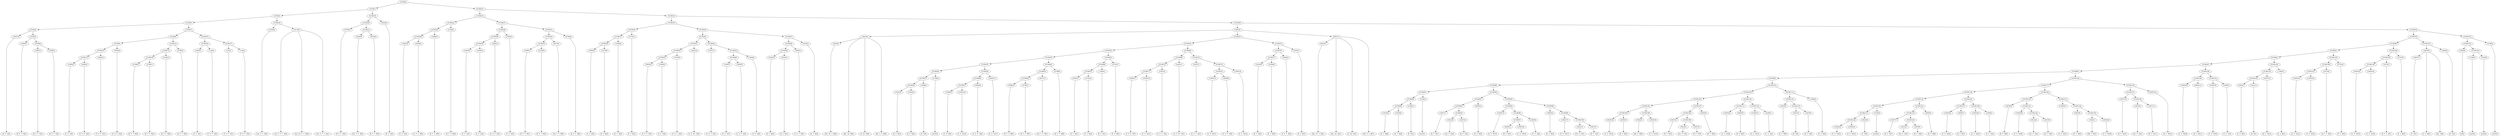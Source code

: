 digraph sample{
"L3447(0)"->"[D  F  G](0)"
"L3595(0)"->"[D  E  F  G](0)"
"L3595(1)"->"[D  E  F  G](1)"
"L3595(2)"->"[D  E  F  G](2)"
"L5158(6)"->"L3595(1)"
"L5158(6)"->"L3595(2)"
"L5158(5)"->"L3595(0)"
"L5158(5)"->"L5158(6)"
"L5158(4)"->"L3447(0)"
"L5158(4)"->"L5158(5)"
"L1945(0)"->"[C  E  G](0)"
"L3854(0)"->"[C  D  E  G](0)"
"L5158(11)"->"L1945(0)"
"L5158(11)"->"L3854(0)"
"L3854(1)"->"[C  D  E  G](1)"
"L5158(10)"->"L5158(11)"
"L5158(10)"->"L3854(1)"
"L3854(2)"->"[C  D  E  G](2)"
"L5158(9)"->"L5158(10)"
"L5158(9)"->"L3854(2)"
"L2746(0)"->"[D  F  G  B](0)"
"L2746(1)"->"[D  F  G  B](1)"
"L5158(14)"->"L2746(0)"
"L5158(14)"->"L2746(1)"
"L2746(2)"->"[D  F  G  B](2)"
"L5158(13)"->"L5158(14)"
"L5158(13)"->"L2746(2)"
"L2746(3)"->"[D  F  G  B](3)"
"L5158(12)"->"L5158(13)"
"L5158(12)"->"L2746(3)"
"L5158(8)"->"L5158(9)"
"L5158(8)"->"L5158(12)"
"L1945(1)"->"[C  E  G](1)"
"L134(0)"->"[C  E  F  G](0)"
"L5158(16)"->"L1945(1)"
"L5158(16)"->"L134(0)"
"L134(1)"->"[C  E  F  G](1)"
"L134(2)"->"[C  E  F  G](2)"
"L5158(17)"->"L134(1)"
"L5158(17)"->"L134(2)"
"L5158(15)"->"L5158(16)"
"L5158(15)"->"L5158(17)"
"L5158(7)"->"L5158(8)"
"L5158(7)"->"L5158(15)"
"L5158(3)"->"L5158(4)"
"L5158(3)"->"L5158(7)"
"L3035(0)"->"[Cis  E  G  A](0)"
"L2115(0)"->"[Cis  E  F  G  A](0)"
"L2115(0)"->"[Cis  Dis  E  G  A](0)"
"L2115(0)"->"[Cis  E  F  G  A](1)"
"L5158(18)"->"L3035(0)"
"L5158(18)"->"L2115(0)"
"L5158(2)"->"L5158(3)"
"L5158(2)"->"L5158(18)"
"L3765(0)"->"[D  E  F  A](0)"
"L3526(0)"->"[Cis  D  F  A](0)"
"L4016(0)"->"[D  F  A  B](0)"
"L5158(21)"->"L3526(0)"
"L5158(21)"->"L4016(0)"
"L5158(20)"->"L3765(0)"
"L5158(20)"->"L5158(21)"
"L3018(0)"->"[D  F  A](0)"
"L5158(19)"->"L5158(20)"
"L5158(19)"->"L3018(0)"
"L5158(1)"->"L5158(2)"
"L5158(1)"->"L5158(19)"
"L1945(2)"->"[C  E  G](2)"
"L3844(0)"->"[C  E  G  B](0)"
"L5158(26)"->"L1945(2)"
"L5158(26)"->"L3844(0)"
"L3906(0)"->"[E  F  G  B](0)"
"L5158(25)"->"L5158(26)"
"L5158(25)"->"L3906(0)"
"L2746(4)"->"[D  F  G  B](4)"
"L5158(24)"->"L5158(25)"
"L5158(24)"->"L2746(4)"
"L1945(3)"->"[C  E  G](3)"
"L1945(4)"->"[C  E  G](4)"
"L5158(30)"->"L1945(3)"
"L5158(30)"->"L1945(4)"
"L3854(3)"->"[C  D  E  G](3)"
"L5158(29)"->"L5158(30)"
"L5158(29)"->"L3854(3)"
"L1945(5)"->"[C  E  G](5)"
"L5158(28)"->"L5158(29)"
"L5158(28)"->"L1945(5)"
"L3906(1)"->"[E  F  G  B](1)"
"L2746(5)"->"[D  F  G  B](5)"
"L5158(33)"->"L3906(1)"
"L5158(33)"->"L2746(5)"
"L4071(0)"->"[Cis  F  G  B](0)"
"L5158(32)"->"L5158(33)"
"L5158(32)"->"L4071(0)"
"L2746(6)"->"[D  F  G  B](6)"
"L5158(31)"->"L5158(32)"
"L5158(31)"->"L2746(6)"
"L5158(27)"->"L5158(28)"
"L5158(27)"->"L5158(31)"
"L5158(23)"->"L5158(24)"
"L5158(23)"->"L5158(27)"
"L3565(0)"->"[C  F  G](0)"
"L3733(0)"->"[F  G  B](0)"
"L5158(38)"->"L3565(0)"
"L5158(38)"->"L3733(0)"
"L-1964(0)"->"[F  G  A](0)"
"L5158(37)"->"L5158(38)"
"L5158(37)"->"L-1964(0)"
"L3733(1)"->"[F  G  B](1)"
"L5158(36)"->"L5158(37)"
"L5158(36)"->"L3733(1)"
"L3854(4)"->"[C  D  E  G](4)"
"L1945(6)"->"[C  E  G](6)"
"L5158(43)"->"L3854(4)"
"L5158(43)"->"L1945(6)"
"L3307(0)"->"[C  E  G  A](0)"
"L5158(42)"->"L5158(43)"
"L5158(42)"->"L3307(0)"
"L2401(0)"->"[C  E  Fis  G](0)"
"L5158(41)"->"L5158(42)"
"L5158(41)"->"L2401(0)"
"L3307(1)"->"[C  E  G  A](1)"
"L1945(7)"->"[C  E  G](7)"
"L3854(5)"->"[C  D  E  G](5)"
"L5158(46)"->"L1945(7)"
"L5158(46)"->"L3854(5)"
"L1945(8)"->"[C  E  G](8)"
"L5158(45)"->"L5158(46)"
"L5158(45)"->"L1945(8)"
"L5158(44)"->"L3307(1)"
"L5158(44)"->"L5158(45)"
"L5158(40)"->"L5158(41)"
"L5158(40)"->"L5158(44)"
"L3534(0)"->"[E  G  B](0)"
"L3534(1)"->"[E  G  B](1)"
"L5158(49)"->"L3534(0)"
"L5158(49)"->"L3534(1)"
"L3844(1)"->"[C  E  G  B](1)"
"L5158(48)"->"L5158(49)"
"L5158(48)"->"L3844(1)"
"L3534(2)"->"[E  G  B](2)"
"L5158(47)"->"L5158(48)"
"L5158(47)"->"L3534(2)"
"L5158(39)"->"L5158(40)"
"L5158(39)"->"L5158(47)"
"L5158(35)"->"L5158(36)"
"L5158(35)"->"L5158(39)"
"L5018(0)"->"[Dis  Fis  A  B](0)"
"L5021(0)"->"[Dis  Ais  B](0)"
"L5021(0)"->"[C  Dis  B](0)"
"L5021(0)"->"L5018(0)"
"L5021(0)"->"[Fis  G  A  B](0)"
"L3534(3)"->"[E  G  B](3)"
"L3534(4)"->"[E  G  B](4)"
"L5158(58)"->"L3534(3)"
"L5158(58)"->"L3534(4)"
"L1948(0)"->"[E  G](0)"
"L5158(57)"->"L5158(58)"
"L5158(57)"->"L1948(0)"
"L3158(0)"->"[rest](0)"
"L5158(56)"->"L5158(57)"
"L5158(56)"->"L3158(0)"
"L1945(9)"->"[C  E  G](9)"
"L1945(10)"->"[C  E  G](10)"
"L5158(61)"->"L1945(9)"
"L5158(61)"->"L1945(10)"
"L3854(6)"->"[C  D  E  G](6)"
"L5158(60)"->"L5158(61)"
"L5158(60)"->"L3854(6)"
"L1945(11)"->"[C  E  G](11)"
"L5158(59)"->"L5158(60)"
"L5158(59)"->"L1945(11)"
"L5158(55)"->"L5158(56)"
"L5158(55)"->"L5158(59)"
"L3906(2)"->"[E  F  G  B](2)"
"L2746(7)"->"[D  F  G  B](7)"
"L5158(64)"->"L3906(2)"
"L5158(64)"->"L2746(7)"
"L4071(1)"->"[Cis  F  G  B](1)"
"L5158(63)"->"L5158(64)"
"L5158(63)"->"L4071(1)"
"L2746(8)"->"[D  F  G  B](8)"
"L5158(62)"->"L5158(63)"
"L5158(62)"->"L2746(8)"
"L5158(54)"->"L5158(55)"
"L5158(54)"->"L5158(62)"
"L3565(1)"->"[C  F  G](1)"
"L3733(2)"->"[F  G  B](2)"
"L5158(67)"->"L3565(1)"
"L5158(67)"->"L3733(2)"
"L-1964(1)"->"[F  G  A](1)"
"L5158(66)"->"L5158(67)"
"L5158(66)"->"L-1964(1)"
"L3733(3)"->"[F  G  B](3)"
"L5158(65)"->"L5158(66)"
"L5158(65)"->"L3733(3)"
"L5158(53)"->"L5158(54)"
"L5158(53)"->"L5158(65)"
"L3854(7)"->"[C  D  E  G](7)"
"L1945(12)"->"[C  E  G](12)"
"L5158(71)"->"L3854(7)"
"L5158(71)"->"L1945(12)"
"L3307(2)"->"[C  E  G  A](2)"
"L5158(70)"->"L5158(71)"
"L5158(70)"->"L3307(2)"
"L2401(1)"->"[C  E  Fis  G](1)"
"L5158(69)"->"L5158(70)"
"L5158(69)"->"L2401(1)"
"L3307(3)"->"[C  E  G  A](3)"
"L1945(13)"->"[C  E  G](13)"
"L3854(8)"->"[C  D  E  G](8)"
"L5158(74)"->"L1945(13)"
"L5158(74)"->"L3854(8)"
"L1945(14)"->"[C  E  G](14)"
"L5158(73)"->"L5158(74)"
"L5158(73)"->"L1945(14)"
"L5158(72)"->"L3307(3)"
"L5158(72)"->"L5158(73)"
"L5158(68)"->"L5158(69)"
"L5158(68)"->"L5158(72)"
"L5158(52)"->"L5158(53)"
"L5158(52)"->"L5158(68)"
"L3534(5)"->"[E  G  B](5)"
"L3534(6)"->"[E  G  B](6)"
"L5158(77)"->"L3534(5)"
"L5158(77)"->"L3534(6)"
"L3844(2)"->"[C  E  G  B](2)"
"L5158(76)"->"L5158(77)"
"L5158(76)"->"L3844(2)"
"L3534(7)"->"[E  G  B](7)"
"L5158(75)"->"L5158(76)"
"L5158(75)"->"L3534(7)"
"L5158(51)"->"L5158(52)"
"L5158(51)"->"L5158(75)"
"L5018(1)"->"[Dis  Fis  A  B](1)"
"L5021(1)"->"[Dis  Ais  B](1)"
"L5021(1)"->"[C  Dis  B](1)"
"L5021(1)"->"L5018(1)"
"L5021(1)"->"[Fis  G  A  B](1)"
"L4403(0)"->"L5021(0)"
"L4403(0)"->"L5158(51)"
"L4403(0)"->"L5021(1)"
"L3534(8)"->"[E  G  B](8)"
"L3534(9)"->"[E  G  B](9)"
"L5158(89)"->"L3534(8)"
"L5158(89)"->"L3534(9)"
"L1948(1)"->"[E  G](1)"
"L5158(88)"->"L5158(89)"
"L5158(88)"->"L1948(1)"
"L3158(1)"->"[rest](1)"
"L5158(87)"->"L5158(88)"
"L5158(87)"->"L3158(1)"
"L3447(1)"->"[D  F  G](1)"
"L3812(0)"->"[Cis  E  G](0)"
"L3447(2)"->"[D  F  G](2)"
"L5158(93)"->"L3812(0)"
"L5158(93)"->"L3447(2)"
"L5158(92)"->"L3447(1)"
"L5158(92)"->"L5158(93)"
"L4655(0)"->"[D  G  B](0)"
"L5158(91)"->"L5158(92)"
"L5158(91)"->"L4655(0)"
"L1945(15)"->"[C  E  G](15)"
"L4655(1)"->"[D  G  B](1)"
"L1945(16)"->"[C  E  G](16)"
"L5158(97)"->"L4655(1)"
"L5158(97)"->"L1945(16)"
"L2309(0)"->"[C  G  A](0)"
"L5158(96)"->"L5158(97)"
"L5158(96)"->"L2309(0)"
"L5158(95)"->"L1945(15)"
"L5158(95)"->"L5158(96)"
"L4655(2)"->"[D  G  B](2)"
"L1945(17)"->"[C  E  G](17)"
"L3812(1)"->"[Cis  E  G](1)"
"L3447(3)"->"[D  F  G](3)"
"L5158(100)"->"L3812(1)"
"L5158(100)"->"L3447(3)"
"L5158(99)"->"L1945(17)"
"L5158(99)"->"L5158(100)"
"L5158(98)"->"L4655(2)"
"L5158(98)"->"L5158(99)"
"L5158(94)"->"L5158(95)"
"L5158(94)"->"L5158(98)"
"L5158(90)"->"L5158(91)"
"L5158(90)"->"L5158(94)"
"L5158(86)"->"L5158(87)"
"L5158(86)"->"L5158(90)"
"L1945(18)"->"[C  E  G](18)"
"L4655(3)"->"[D  G  B](3)"
"L5158(105)"->"L1945(18)"
"L5158(105)"->"L4655(3)"
"L3362(0)"->"[Dis  G  B](0)"
"L1945(19)"->"[C  E  G](19)"
"L5158(106)"->"L3362(0)"
"L5158(106)"->"L1945(19)"
"L5158(104)"->"L5158(105)"
"L5158(104)"->"L5158(106)"
"L3447(4)"->"[D  F  G](4)"
"L3812(2)"->"[Cis  E  G](2)"
"L3447(5)"->"[D  F  G](5)"
"L5158(109)"->"L3812(2)"
"L5158(109)"->"L3447(5)"
"L5158(108)"->"L3447(4)"
"L5158(108)"->"L5158(109)"
"L4655(4)"->"[D  G  B](4)"
"L5158(107)"->"L5158(108)"
"L5158(107)"->"L4655(4)"
"L5158(103)"->"L5158(104)"
"L5158(103)"->"L5158(107)"
"L1945(20)"->"[C  E  G](20)"
"L4655(5)"->"[D  G  B](5)"
"L5158(111)"->"L1945(20)"
"L5158(111)"->"L4655(5)"
"L1945(21)"->"[C  E  G](21)"
"L2309(1)"->"[C  G  A](1)"
"L5158(112)"->"L1945(21)"
"L5158(112)"->"L2309(1)"
"L5158(110)"->"L5158(111)"
"L5158(110)"->"L5158(112)"
"L5158(102)"->"L5158(103)"
"L5158(102)"->"L5158(110)"
"L3043(0)"->"[C  D  B](0)"
"L3521(0)"->"[D  E](0)"
"L3447(6)"->"[D  F  G](6)"
"L5158(115)"->"L3521(0)"
"L5158(115)"->"L3447(6)"
"L5158(114)"->"L3043(0)"
"L5158(114)"->"L5158(115)"
"L-1940(0)"->"[G  A  B](0)"
"L5158(113)"->"L5158(114)"
"L5158(113)"->"L-1940(0)"
"L5158(101)"->"L5158(102)"
"L5158(101)"->"L5158(113)"
"L5158(85)"->"L5158(86)"
"L5158(85)"->"L5158(101)"
"L1945(22)"->"[C  E  G](22)"
"L1945(23)"->"[C  E  G](23)"
"L5158(122)"->"L1945(22)"
"L5158(122)"->"L1945(23)"
"L3023(0)"->"[C  E](0)"
"L5158(121)"->"L5158(122)"
"L5158(121)"->"L3023(0)"
"L3158(2)"->"[rest](2)"
"L5158(120)"->"L5158(121)"
"L5158(120)"->"L3158(2)"
"L3447(7)"->"[D  F  G](7)"
"L3812(3)"->"[Cis  E  G](3)"
"L3447(8)"->"[D  F  G](8)"
"L5158(125)"->"L3812(3)"
"L5158(125)"->"L3447(8)"
"L5158(124)"->"L3447(7)"
"L5158(124)"->"L5158(125)"
"L4655(6)"->"[D  G  B](6)"
"L5158(123)"->"L5158(124)"
"L5158(123)"->"L4655(6)"
"L5158(119)"->"L5158(120)"
"L5158(119)"->"L5158(123)"
"L1945(24)"->"[C  E  G](24)"
"L4655(7)"->"[D  G  B](7)"
"L5158(127)"->"L1945(24)"
"L5158(127)"->"L4655(7)"
"L1945(25)"->"[C  E  G](25)"
"L2309(2)"->"[C  G  A](2)"
"L5158(128)"->"L1945(25)"
"L5158(128)"->"L2309(2)"
"L5158(126)"->"L5158(127)"
"L5158(126)"->"L5158(128)"
"L5158(118)"->"L5158(119)"
"L5158(118)"->"L5158(126)"
"L4655(8)"->"[D  G  B](8)"
"L1945(26)"->"[C  E  G](26)"
"L3812(4)"->"[Cis  E  G](4)"
"L3447(9)"->"[D  F  G](9)"
"L5158(132)"->"L3812(4)"
"L5158(132)"->"L3447(9)"
"L5158(131)"->"L1945(26)"
"L5158(131)"->"L5158(132)"
"L5158(130)"->"L4655(8)"
"L5158(130)"->"L5158(131)"
"L1945(27)"->"[C  E  G](27)"
"L4655(9)"->"[D  G  B](9)"
"L3362(1)"->"[Dis  G  B](1)"
"L1945(28)"->"[C  E  G](28)"
"L5158(135)"->"L3362(1)"
"L5158(135)"->"L1945(28)"
"L5158(134)"->"L4655(9)"
"L5158(134)"->"L5158(135)"
"L5158(133)"->"L1945(27)"
"L5158(133)"->"L5158(134)"
"L5158(129)"->"L5158(130)"
"L5158(129)"->"L5158(133)"
"L5158(117)"->"L5158(118)"
"L5158(117)"->"L5158(129)"
"L3447(10)"->"[D  F  G](10)"
"L3812(5)"->"[Cis  E  G](5)"
"L3447(11)"->"[D  F  G](11)"
"L5158(138)"->"L3812(5)"
"L5158(138)"->"L3447(11)"
"L5158(137)"->"L3447(10)"
"L5158(137)"->"L5158(138)"
"L4655(10)"->"[D  G  B](10)"
"L5158(136)"->"L5158(137)"
"L5158(136)"->"L4655(10)"
"L5158(116)"->"L5158(117)"
"L5158(116)"->"L5158(136)"
"L5158(84)"->"L5158(85)"
"L5158(84)"->"L5158(116)"
"L1945(29)"->"[C  E  G](29)"
"L4655(11)"->"[D  G  B](11)"
"L5158(140)"->"L1945(29)"
"L5158(140)"->"L4655(11)"
"L1945(30)"->"[C  E  G](30)"
"L2309(3)"->"[C  G  A](3)"
"L5158(141)"->"L1945(30)"
"L5158(141)"->"L2309(3)"
"L5158(139)"->"L5158(140)"
"L5158(139)"->"L5158(141)"
"L5158(83)"->"L5158(84)"
"L5158(83)"->"L5158(139)"
"L3043(1)"->"[C  D  B](1)"
"L3521(1)"->"[D  E](1)"
"L5158(144)"->"L3043(1)"
"L5158(144)"->"L3521(1)"
"L3447(12)"->"[D  F  G](12)"
"L5158(143)"->"L5158(144)"
"L5158(143)"->"L3447(12)"
"L-1940(1)"->"[G  A  B](1)"
"L5158(142)"->"L5158(143)"
"L5158(142)"->"L-1940(1)"
"L5158(82)"->"L5158(83)"
"L5158(82)"->"L5158(142)"
"L1945(31)"->"[C  E  G](31)"
"L1945(32)"->"[C  E  G](32)"
"L5158(147)"->"L1945(31)"
"L5158(147)"->"L1945(32)"
"L3473(0)"->"[D  F  G  A](0)"
"L5158(146)"->"L5158(147)"
"L5158(146)"->"L3473(0)"
"L3733(4)"->"[F  G  B](4)"
"L5158(145)"->"L5158(146)"
"L5158(145)"->"L3733(4)"
"L5158(81)"->"L5158(82)"
"L5158(81)"->"L5158(145)"
"L1945(33)"->"[C  E  G](33)"
"L1945(34)"->"[C  E  G](34)"
"L5158(150)"->"L1945(33)"
"L5158(150)"->"L1945(34)"
"L3473(1)"->"[D  F  G  A](1)"
"L5158(149)"->"L5158(150)"
"L5158(149)"->"L3473(1)"
"L3733(5)"->"[F  G  B](5)"
"L5158(148)"->"L5158(149)"
"L5158(148)"->"L3733(5)"
"L5158(80)"->"L5158(81)"
"L5158(80)"->"L5158(148)"
"L3023(1)"->"[C  E](1)"
"L2632(0)"->"[C  E  B](0)"
"L2632(0)"->"L3023(1)"
"L2632(0)"->"[Dis  G](0)"
"L1948(2)"->"[E  G](2)"
"L5158(151)"->"L2632(0)"
"L5158(151)"->"L1948(2)"
"L5158(79)"->"L5158(80)"
"L5158(79)"->"L5158(151)"
"L2295(0)"->"[C](0)"
"L3158(3)"->"[rest](3)"
"L3158(4)"->"[rest](4)"
"L5158(154)"->"L3158(3)"
"L5158(154)"->"L3158(4)"
"L5158(153)"->"L2295(0)"
"L5158(153)"->"L5158(154)"
"L3158(5)"->"[rest](5)"
"L5158(152)"->"L5158(153)"
"L5158(152)"->"L3158(5)"
"L5158(78)"->"L5158(79)"
"L5158(78)"->"L5158(152)"
"L5158(50)"->"L4403(0)"
"L5158(50)"->"L5158(78)"
"L5158(34)"->"L5158(35)"
"L5158(34)"->"L5158(50)"
"L5158(22)"->"L5158(23)"
"L5158(22)"->"L5158(34)"
"L5158(0)"->"L5158(1)"
"L5158(0)"->"L5158(22)"
{rank = min; "L5158(0)"}
{rank = same; "L5158(1)"; "L5158(22)";}
{rank = same; "L5158(2)"; "L5158(19)"; "L5158(23)"; "L5158(34)";}
{rank = same; "L5158(3)"; "L5158(18)"; "L5158(20)"; "L3018(0)"; "L5158(24)"; "L5158(27)"; "L5158(35)"; "L5158(50)";}
{rank = same; "L5158(4)"; "L5158(7)"; "L3035(0)"; "L2115(0)"; "L3765(0)"; "L5158(21)"; "L5158(25)"; "L2746(4)"; "L5158(28)"; "L5158(31)"; "L5158(36)"; "L5158(39)"; "L4403(0)"; "L5158(78)";}
{rank = same; "L3447(0)"; "L5158(5)"; "L5158(8)"; "L5158(15)"; "L3526(0)"; "L4016(0)"; "L5158(26)"; "L3906(0)"; "L5158(29)"; "L1945(5)"; "L5158(32)"; "L2746(6)"; "L5158(37)"; "L3733(1)"; "L5158(40)"; "L5158(47)"; "L5021(0)"; "L5158(51)"; "L5021(1)"; "L5158(79)"; "L5158(152)";}
{rank = same; "L3595(0)"; "L5158(6)"; "L5158(9)"; "L5158(12)"; "L5158(16)"; "L5158(17)"; "L1945(2)"; "L3844(0)"; "L5158(30)"; "L3854(3)"; "L5158(33)"; "L4071(0)"; "L5158(38)"; "L-1964(0)"; "L5158(41)"; "L5158(44)"; "L5158(48)"; "L3534(2)"; "L5018(0)"; "L5158(52)"; "L5158(75)"; "L5018(1)"; "L5158(80)"; "L5158(151)"; "L5158(153)"; "L3158(5)";}
{rank = same; "L3595(1)"; "L3595(2)"; "L5158(10)"; "L3854(2)"; "L5158(13)"; "L2746(3)"; "L1945(1)"; "L134(0)"; "L134(1)"; "L134(2)"; "L1945(3)"; "L1945(4)"; "L3906(1)"; "L2746(5)"; "L3565(0)"; "L3733(0)"; "L5158(42)"; "L2401(0)"; "L3307(1)"; "L5158(45)"; "L5158(49)"; "L3844(1)"; "L5158(53)"; "L5158(68)"; "L5158(76)"; "L3534(7)"; "L5158(81)"; "L5158(148)"; "L2632(0)"; "L1948(2)"; "L2295(0)"; "L5158(154)";}
{rank = same; "L5158(11)"; "L3854(1)"; "L5158(14)"; "L2746(2)"; "L5158(43)"; "L3307(0)"; "L5158(46)"; "L1945(8)"; "L3534(0)"; "L3534(1)"; "L5158(54)"; "L5158(65)"; "L5158(69)"; "L5158(72)"; "L5158(77)"; "L3844(2)"; "L5158(82)"; "L5158(145)"; "L5158(149)"; "L3733(5)"; "L3023(1)"; "L3158(3)"; "L3158(4)";}
{rank = same; "L1945(0)"; "L3854(0)"; "L2746(0)"; "L2746(1)"; "L3854(4)"; "L1945(6)"; "L1945(7)"; "L3854(5)"; "L5158(55)"; "L5158(62)"; "L5158(66)"; "L3733(3)"; "L5158(70)"; "L2401(1)"; "L3307(3)"; "L5158(73)"; "L3534(5)"; "L3534(6)"; "L5158(83)"; "L5158(142)"; "L5158(146)"; "L3733(4)"; "L5158(150)"; "L3473(1)";}
{rank = same; "L5158(56)"; "L5158(59)"; "L5158(63)"; "L2746(8)"; "L5158(67)"; "L-1964(1)"; "L5158(71)"; "L3307(2)"; "L5158(74)"; "L1945(14)"; "L5158(84)"; "L5158(139)"; "L5158(143)"; "L-1940(1)"; "L5158(147)"; "L3473(0)"; "L1945(33)"; "L1945(34)";}
{rank = same; "L5158(57)"; "L3158(0)"; "L5158(60)"; "L1945(11)"; "L5158(64)"; "L4071(1)"; "L3565(1)"; "L3733(2)"; "L3854(7)"; "L1945(12)"; "L1945(13)"; "L3854(8)"; "L5158(85)"; "L5158(116)"; "L5158(140)"; "L5158(141)"; "L5158(144)"; "L3447(12)"; "L1945(31)"; "L1945(32)";}
{rank = same; "L5158(58)"; "L1948(0)"; "L5158(61)"; "L3854(6)"; "L3906(2)"; "L2746(7)"; "L5158(86)"; "L5158(101)"; "L5158(117)"; "L5158(136)"; "L1945(29)"; "L4655(11)"; "L1945(30)"; "L2309(3)"; "L3043(1)"; "L3521(1)";}
{rank = same; "L3534(3)"; "L3534(4)"; "L1945(9)"; "L1945(10)"; "L5158(87)"; "L5158(90)"; "L5158(102)"; "L5158(113)"; "L5158(118)"; "L5158(129)"; "L5158(137)"; "L4655(10)";}
{rank = same; "L5158(88)"; "L3158(1)"; "L5158(91)"; "L5158(94)"; "L5158(103)"; "L5158(110)"; "L5158(114)"; "L-1940(0)"; "L5158(119)"; "L5158(126)"; "L5158(130)"; "L5158(133)"; "L3447(10)"; "L5158(138)";}
{rank = same; "L5158(89)"; "L1948(1)"; "L5158(92)"; "L4655(0)"; "L5158(95)"; "L5158(98)"; "L5158(104)"; "L5158(107)"; "L5158(111)"; "L5158(112)"; "L3043(0)"; "L5158(115)"; "L5158(120)"; "L5158(123)"; "L5158(127)"; "L5158(128)"; "L4655(8)"; "L5158(131)"; "L1945(27)"; "L5158(134)"; "L3812(5)"; "L3447(11)";}
{rank = same; "L3534(8)"; "L3534(9)"; "L3447(1)"; "L5158(93)"; "L1945(15)"; "L5158(96)"; "L4655(2)"; "L5158(99)"; "L5158(105)"; "L5158(106)"; "L5158(108)"; "L4655(4)"; "L1945(20)"; "L4655(5)"; "L1945(21)"; "L2309(1)"; "L3521(0)"; "L3447(6)"; "L5158(121)"; "L3158(2)"; "L5158(124)"; "L4655(6)"; "L1945(24)"; "L4655(7)"; "L1945(25)"; "L2309(2)"; "L1945(26)"; "L5158(132)"; "L4655(9)"; "L5158(135)";}
{rank = same; "L3812(0)"; "L3447(2)"; "L5158(97)"; "L2309(0)"; "L1945(17)"; "L5158(100)"; "L1945(18)"; "L4655(3)"; "L3362(0)"; "L1945(19)"; "L3447(4)"; "L5158(109)"; "L5158(122)"; "L3023(0)"; "L3447(7)"; "L5158(125)"; "L3812(4)"; "L3447(9)"; "L3362(1)"; "L1945(28)";}
{rank = same; "L4655(1)"; "L1945(16)"; "L3812(1)"; "L3447(3)"; "L3812(2)"; "L3447(5)"; "L1945(22)"; "L1945(23)"; "L3812(3)"; "L3447(8)";}
{rank = max; "[C  D  B](0)"; "[C  D  B](1)"; "[C  D  E  G](0)"; "[C  D  E  G](1)"; "[C  D  E  G](2)"; "[C  D  E  G](3)"; "[C  D  E  G](4)"; "[C  D  E  G](5)"; "[C  D  E  G](6)"; "[C  D  E  G](7)"; "[C  D  E  G](8)"; "[C  Dis  B](0)"; "[C  Dis  B](1)"; "[C  E  B](0)"; "[C  E  F  G](0)"; "[C  E  F  G](1)"; "[C  E  F  G](2)"; "[C  E  Fis  G](0)"; "[C  E  Fis  G](1)"; "[C  E  G  A](0)"; "[C  E  G  A](1)"; "[C  E  G  A](2)"; "[C  E  G  A](3)"; "[C  E  G  B](0)"; "[C  E  G  B](1)"; "[C  E  G  B](2)"; "[C  E  G](0)"; "[C  E  G](1)"; "[C  E  G](10)"; "[C  E  G](11)"; "[C  E  G](12)"; "[C  E  G](13)"; "[C  E  G](14)"; "[C  E  G](15)"; "[C  E  G](16)"; "[C  E  G](17)"; "[C  E  G](18)"; "[C  E  G](19)"; "[C  E  G](2)"; "[C  E  G](20)"; "[C  E  G](21)"; "[C  E  G](22)"; "[C  E  G](23)"; "[C  E  G](24)"; "[C  E  G](25)"; "[C  E  G](26)"; "[C  E  G](27)"; "[C  E  G](28)"; "[C  E  G](29)"; "[C  E  G](3)"; "[C  E  G](30)"; "[C  E  G](31)"; "[C  E  G](32)"; "[C  E  G](33)"; "[C  E  G](34)"; "[C  E  G](4)"; "[C  E  G](5)"; "[C  E  G](6)"; "[C  E  G](7)"; "[C  E  G](8)"; "[C  E  G](9)"; "[C  E](0)"; "[C  E](1)"; "[C  F  G](0)"; "[C  F  G](1)"; "[C  G  A](0)"; "[C  G  A](1)"; "[C  G  A](2)"; "[C  G  A](3)"; "[C](0)"; "[Cis  D  F  A](0)"; "[Cis  Dis  E  G  A](0)"; "[Cis  E  F  G  A](0)"; "[Cis  E  F  G  A](1)"; "[Cis  E  G  A](0)"; "[Cis  E  G](0)"; "[Cis  E  G](1)"; "[Cis  E  G](2)"; "[Cis  E  G](3)"; "[Cis  E  G](4)"; "[Cis  E  G](5)"; "[Cis  F  G  B](0)"; "[Cis  F  G  B](1)"; "[D  E  F  A](0)"; "[D  E  F  G](0)"; "[D  E  F  G](1)"; "[D  E  F  G](2)"; "[D  E](0)"; "[D  E](1)"; "[D  F  A  B](0)"; "[D  F  A](0)"; "[D  F  G  A](0)"; "[D  F  G  A](1)"; "[D  F  G  B](0)"; "[D  F  G  B](1)"; "[D  F  G  B](2)"; "[D  F  G  B](3)"; "[D  F  G  B](4)"; "[D  F  G  B](5)"; "[D  F  G  B](6)"; "[D  F  G  B](7)"; "[D  F  G  B](8)"; "[D  F  G](0)"; "[D  F  G](1)"; "[D  F  G](10)"; "[D  F  G](11)"; "[D  F  G](12)"; "[D  F  G](2)"; "[D  F  G](3)"; "[D  F  G](4)"; "[D  F  G](5)"; "[D  F  G](6)"; "[D  F  G](7)"; "[D  F  G](8)"; "[D  F  G](9)"; "[D  G  B](0)"; "[D  G  B](1)"; "[D  G  B](10)"; "[D  G  B](11)"; "[D  G  B](2)"; "[D  G  B](3)"; "[D  G  B](4)"; "[D  G  B](5)"; "[D  G  B](6)"; "[D  G  B](7)"; "[D  G  B](8)"; "[D  G  B](9)"; "[Dis  Ais  B](0)"; "[Dis  Ais  B](1)"; "[Dis  Fis  A  B](0)"; "[Dis  Fis  A  B](1)"; "[Dis  G  B](0)"; "[Dis  G  B](1)"; "[Dis  G](0)"; "[E  F  G  B](0)"; "[E  F  G  B](1)"; "[E  F  G  B](2)"; "[E  G  B](0)"; "[E  G  B](1)"; "[E  G  B](2)"; "[E  G  B](3)"; "[E  G  B](4)"; "[E  G  B](5)"; "[E  G  B](6)"; "[E  G  B](7)"; "[E  G  B](8)"; "[E  G  B](9)"; "[E  G](0)"; "[E  G](1)"; "[E  G](2)"; "[F  G  A](0)"; "[F  G  A](1)"; "[F  G  B](0)"; "[F  G  B](1)"; "[F  G  B](2)"; "[F  G  B](3)"; "[F  G  B](4)"; "[F  G  B](5)"; "[Fis  G  A  B](0)"; "[Fis  G  A  B](1)"; "[G  A  B](0)"; "[G  A  B](1)"; "[rest](0)"; "[rest](1)"; "[rest](2)"; "[rest](3)"; "[rest](4)"; "[rest](5)";}
}
